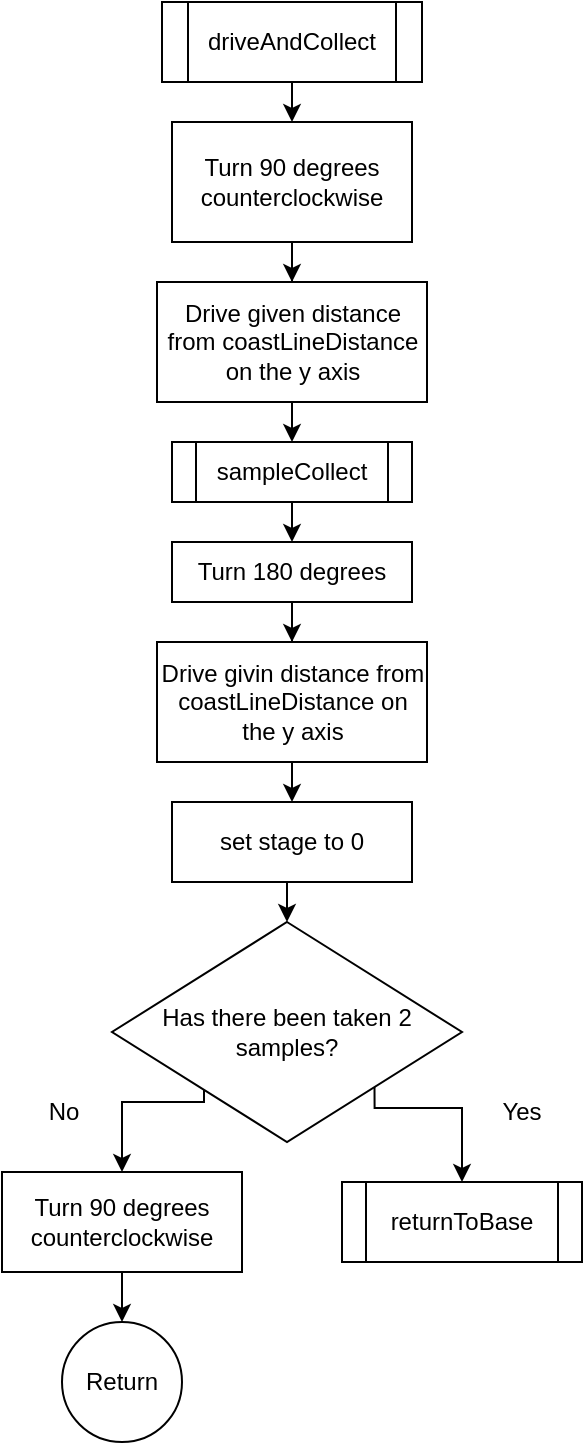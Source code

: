 <mxfile version="22.1.8" type="device">
  <diagram name="Page-1" id="UIeSX528cLuQZtujmnKt">
    <mxGraphModel dx="564" dy="1338" grid="1" gridSize="10" guides="1" tooltips="1" connect="1" arrows="1" fold="1" page="1" pageScale="1" pageWidth="850" pageHeight="1100" math="0" shadow="0">
      <root>
        <mxCell id="0" />
        <mxCell id="1" parent="0" />
        <mxCell id="Lfm5elrHNodPDN0HT3Pq-1" style="edgeStyle=orthogonalEdgeStyle;rounded=0;orthogonalLoop=1;jettySize=auto;html=1;exitX=0.5;exitY=1;exitDx=0;exitDy=0;entryX=0.5;entryY=0;entryDx=0;entryDy=0;" edge="1" parent="1" source="Lfm5elrHNodPDN0HT3Pq-2" target="Lfm5elrHNodPDN0HT3Pq-4">
          <mxGeometry relative="1" as="geometry" />
        </mxCell>
        <mxCell id="Lfm5elrHNodPDN0HT3Pq-2" value="driveAndCollect" style="shape=process;whiteSpace=wrap;html=1;backgroundOutline=1;" vertex="1" parent="1">
          <mxGeometry x="200" y="90" width="130" height="40" as="geometry" />
        </mxCell>
        <mxCell id="Lfm5elrHNodPDN0HT3Pq-3" value="" style="edgeStyle=orthogonalEdgeStyle;rounded=0;orthogonalLoop=1;jettySize=auto;html=1;" edge="1" parent="1" source="Lfm5elrHNodPDN0HT3Pq-4" target="Lfm5elrHNodPDN0HT3Pq-6">
          <mxGeometry relative="1" as="geometry" />
        </mxCell>
        <mxCell id="Lfm5elrHNodPDN0HT3Pq-4" value="Turn 90 degrees counterclockwise" style="rounded=0;whiteSpace=wrap;html=1;" vertex="1" parent="1">
          <mxGeometry x="205" y="150" width="120" height="60" as="geometry" />
        </mxCell>
        <mxCell id="Lfm5elrHNodPDN0HT3Pq-5" style="edgeStyle=orthogonalEdgeStyle;rounded=0;orthogonalLoop=1;jettySize=auto;html=1;exitX=0.5;exitY=1;exitDx=0;exitDy=0;entryX=0.5;entryY=0;entryDx=0;entryDy=0;" edge="1" parent="1" source="Lfm5elrHNodPDN0HT3Pq-6" target="Lfm5elrHNodPDN0HT3Pq-8">
          <mxGeometry relative="1" as="geometry" />
        </mxCell>
        <mxCell id="Lfm5elrHNodPDN0HT3Pq-6" value="Drive given distance from coastLineDistance on the y axis" style="rounded=0;whiteSpace=wrap;html=1;" vertex="1" parent="1">
          <mxGeometry x="197.5" y="230" width="135" height="60" as="geometry" />
        </mxCell>
        <mxCell id="Lfm5elrHNodPDN0HT3Pq-7" style="edgeStyle=orthogonalEdgeStyle;rounded=0;orthogonalLoop=1;jettySize=auto;html=1;exitX=0.5;exitY=1;exitDx=0;exitDy=0;entryX=0.5;entryY=0;entryDx=0;entryDy=0;" edge="1" parent="1" source="Lfm5elrHNodPDN0HT3Pq-8" target="Lfm5elrHNodPDN0HT3Pq-10">
          <mxGeometry relative="1" as="geometry" />
        </mxCell>
        <mxCell id="Lfm5elrHNodPDN0HT3Pq-8" value="sampleCollect" style="shape=process;whiteSpace=wrap;html=1;backgroundOutline=1;" vertex="1" parent="1">
          <mxGeometry x="205" y="310" width="120" height="30" as="geometry" />
        </mxCell>
        <mxCell id="Lfm5elrHNodPDN0HT3Pq-9" value="" style="edgeStyle=orthogonalEdgeStyle;rounded=0;orthogonalLoop=1;jettySize=auto;html=1;" edge="1" parent="1" source="Lfm5elrHNodPDN0HT3Pq-10" target="Lfm5elrHNodPDN0HT3Pq-12">
          <mxGeometry relative="1" as="geometry" />
        </mxCell>
        <mxCell id="Lfm5elrHNodPDN0HT3Pq-10" value="Turn 180 degrees" style="rounded=0;whiteSpace=wrap;html=1;" vertex="1" parent="1">
          <mxGeometry x="205" y="360" width="120" height="30" as="geometry" />
        </mxCell>
        <mxCell id="Lfm5elrHNodPDN0HT3Pq-11" style="edgeStyle=orthogonalEdgeStyle;rounded=0;orthogonalLoop=1;jettySize=auto;html=1;exitX=0.5;exitY=1;exitDx=0;exitDy=0;entryX=0.5;entryY=0;entryDx=0;entryDy=0;" edge="1" parent="1" source="Lfm5elrHNodPDN0HT3Pq-12" target="Lfm5elrHNodPDN0HT3Pq-24">
          <mxGeometry relative="1" as="geometry" />
        </mxCell>
        <mxCell id="Lfm5elrHNodPDN0HT3Pq-12" value="Drive givin distance from coastLineDistance on the y axis" style="whiteSpace=wrap;html=1;rounded=0;" vertex="1" parent="1">
          <mxGeometry x="197.5" y="410" width="135" height="60" as="geometry" />
        </mxCell>
        <mxCell id="Lfm5elrHNodPDN0HT3Pq-13" style="edgeStyle=orthogonalEdgeStyle;rounded=0;orthogonalLoop=1;jettySize=auto;html=1;exitX=1;exitY=1;exitDx=0;exitDy=0;entryX=0.5;entryY=0;entryDx=0;entryDy=0;" edge="1" parent="1" source="Lfm5elrHNodPDN0HT3Pq-15" target="Lfm5elrHNodPDN0HT3Pq-16">
          <mxGeometry relative="1" as="geometry">
            <Array as="points">
              <mxPoint x="350" y="643" />
            </Array>
          </mxGeometry>
        </mxCell>
        <mxCell id="Lfm5elrHNodPDN0HT3Pq-14" style="edgeStyle=orthogonalEdgeStyle;rounded=0;orthogonalLoop=1;jettySize=auto;html=1;exitX=0;exitY=1;exitDx=0;exitDy=0;entryX=0.5;entryY=0;entryDx=0;entryDy=0;" edge="1" parent="1" source="Lfm5elrHNodPDN0HT3Pq-15" target="Lfm5elrHNodPDN0HT3Pq-18">
          <mxGeometry relative="1" as="geometry">
            <Array as="points">
              <mxPoint x="221" y="640" />
              <mxPoint x="180" y="640" />
            </Array>
          </mxGeometry>
        </mxCell>
        <mxCell id="Lfm5elrHNodPDN0HT3Pq-15" value="Has there been taken 2 samples?" style="rhombus;whiteSpace=wrap;html=1;" vertex="1" parent="1">
          <mxGeometry x="175" y="550" width="175" height="110" as="geometry" />
        </mxCell>
        <mxCell id="Lfm5elrHNodPDN0HT3Pq-16" value="returnToBase" style="shape=process;whiteSpace=wrap;html=1;backgroundOutline=1;" vertex="1" parent="1">
          <mxGeometry x="290" y="680" width="120" height="40" as="geometry" />
        </mxCell>
        <mxCell id="Lfm5elrHNodPDN0HT3Pq-17" value="" style="edgeStyle=orthogonalEdgeStyle;rounded=0;orthogonalLoop=1;jettySize=auto;html=1;entryX=0.5;entryY=0;entryDx=0;entryDy=0;" edge="1" parent="1" source="Lfm5elrHNodPDN0HT3Pq-18" target="Lfm5elrHNodPDN0HT3Pq-22">
          <mxGeometry relative="1" as="geometry">
            <mxPoint x="180" y="750" as="targetPoint" />
          </mxGeometry>
        </mxCell>
        <mxCell id="Lfm5elrHNodPDN0HT3Pq-18" value="Turn 90 degrees counterclockwise" style="rounded=0;whiteSpace=wrap;html=1;" vertex="1" parent="1">
          <mxGeometry x="120" y="675" width="120" height="50" as="geometry" />
        </mxCell>
        <mxCell id="Lfm5elrHNodPDN0HT3Pq-19" style="edgeStyle=orthogonalEdgeStyle;rounded=0;orthogonalLoop=1;jettySize=auto;html=1;exitX=0.5;exitY=1;exitDx=0;exitDy=0;" edge="1" parent="1" source="Lfm5elrHNodPDN0HT3Pq-18" target="Lfm5elrHNodPDN0HT3Pq-18">
          <mxGeometry relative="1" as="geometry" />
        </mxCell>
        <mxCell id="Lfm5elrHNodPDN0HT3Pq-20" value="Yes" style="text;html=1;strokeColor=none;fillColor=none;align=center;verticalAlign=middle;whiteSpace=wrap;rounded=0;" vertex="1" parent="1">
          <mxGeometry x="350" y="630" width="60" height="30" as="geometry" />
        </mxCell>
        <mxCell id="Lfm5elrHNodPDN0HT3Pq-21" value="No" style="text;html=1;strokeColor=none;fillColor=none;align=center;verticalAlign=middle;whiteSpace=wrap;rounded=0;" vertex="1" parent="1">
          <mxGeometry x="121" y="630" width="60" height="30" as="geometry" />
        </mxCell>
        <mxCell id="Lfm5elrHNodPDN0HT3Pq-22" value="Return" style="ellipse;whiteSpace=wrap;html=1;aspect=fixed;" vertex="1" parent="1">
          <mxGeometry x="150" y="750" width="60" height="60" as="geometry" />
        </mxCell>
        <mxCell id="Lfm5elrHNodPDN0HT3Pq-23" style="edgeStyle=orthogonalEdgeStyle;rounded=0;orthogonalLoop=1;jettySize=auto;html=1;exitX=0.5;exitY=1;exitDx=0;exitDy=0;entryX=0.5;entryY=0;entryDx=0;entryDy=0;" edge="1" parent="1" source="Lfm5elrHNodPDN0HT3Pq-24" target="Lfm5elrHNodPDN0HT3Pq-15">
          <mxGeometry relative="1" as="geometry" />
        </mxCell>
        <mxCell id="Lfm5elrHNodPDN0HT3Pq-24" value="set stage to 0" style="rounded=0;whiteSpace=wrap;html=1;" vertex="1" parent="1">
          <mxGeometry x="205" y="490" width="120" height="40" as="geometry" />
        </mxCell>
      </root>
    </mxGraphModel>
  </diagram>
</mxfile>
